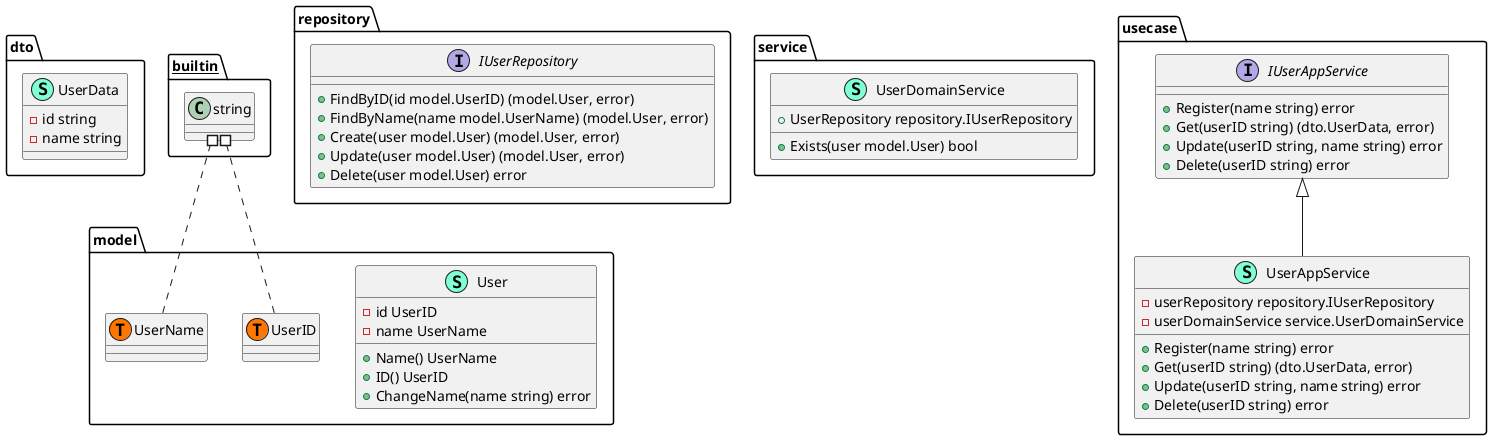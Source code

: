@startuml
namespace dto {
    class UserData << (S,Aquamarine) >> {
        - id string
        - name string

    }
}


namespace model {
    class User << (S,Aquamarine) >> {
        - id UserID
        - name UserName

        + Name() UserName
        + ID() UserID
        + ChangeName(name string) error

    }
    class model.UserID << (T, #FF7700) >>  {
    }
    class model.UserName << (T, #FF7700) >>  {
    }
}


namespace repository {
    interface IUserRepository  {
        + FindByID(id model.UserID) (model.User, error)
        + FindByName(name model.UserName) (model.User, error)
        + Create(user model.User) (model.User, error)
        + Update(user model.User) (model.User, error)
        + Delete(user model.User) error

    }
}


namespace service {
    class UserDomainService << (S,Aquamarine) >> {
        + UserRepository repository.IUserRepository

        + Exists(user model.User) bool

    }
}


namespace usecase {
    interface IUserAppService  {
        + Register(name string) error
        + Get(userID string) (dto.UserData, error)
        + Update(userID string, name string) error
        + Delete(userID string) error

    }
    class UserAppService << (S,Aquamarine) >> {
        - userRepository repository.IUserRepository
        - userDomainService service.UserDomainService

        + Register(name string) error
        + Get(userID string) (dto.UserData, error)
        + Update(userID string, name string) error
        + Delete(userID string) error

    }
}

"usecase.IUserAppService" <|-- "usecase.UserAppService"

"__builtin__.string" #.. "model.UserID"
"__builtin__.string" #.. "model.UserName"
@enduml
